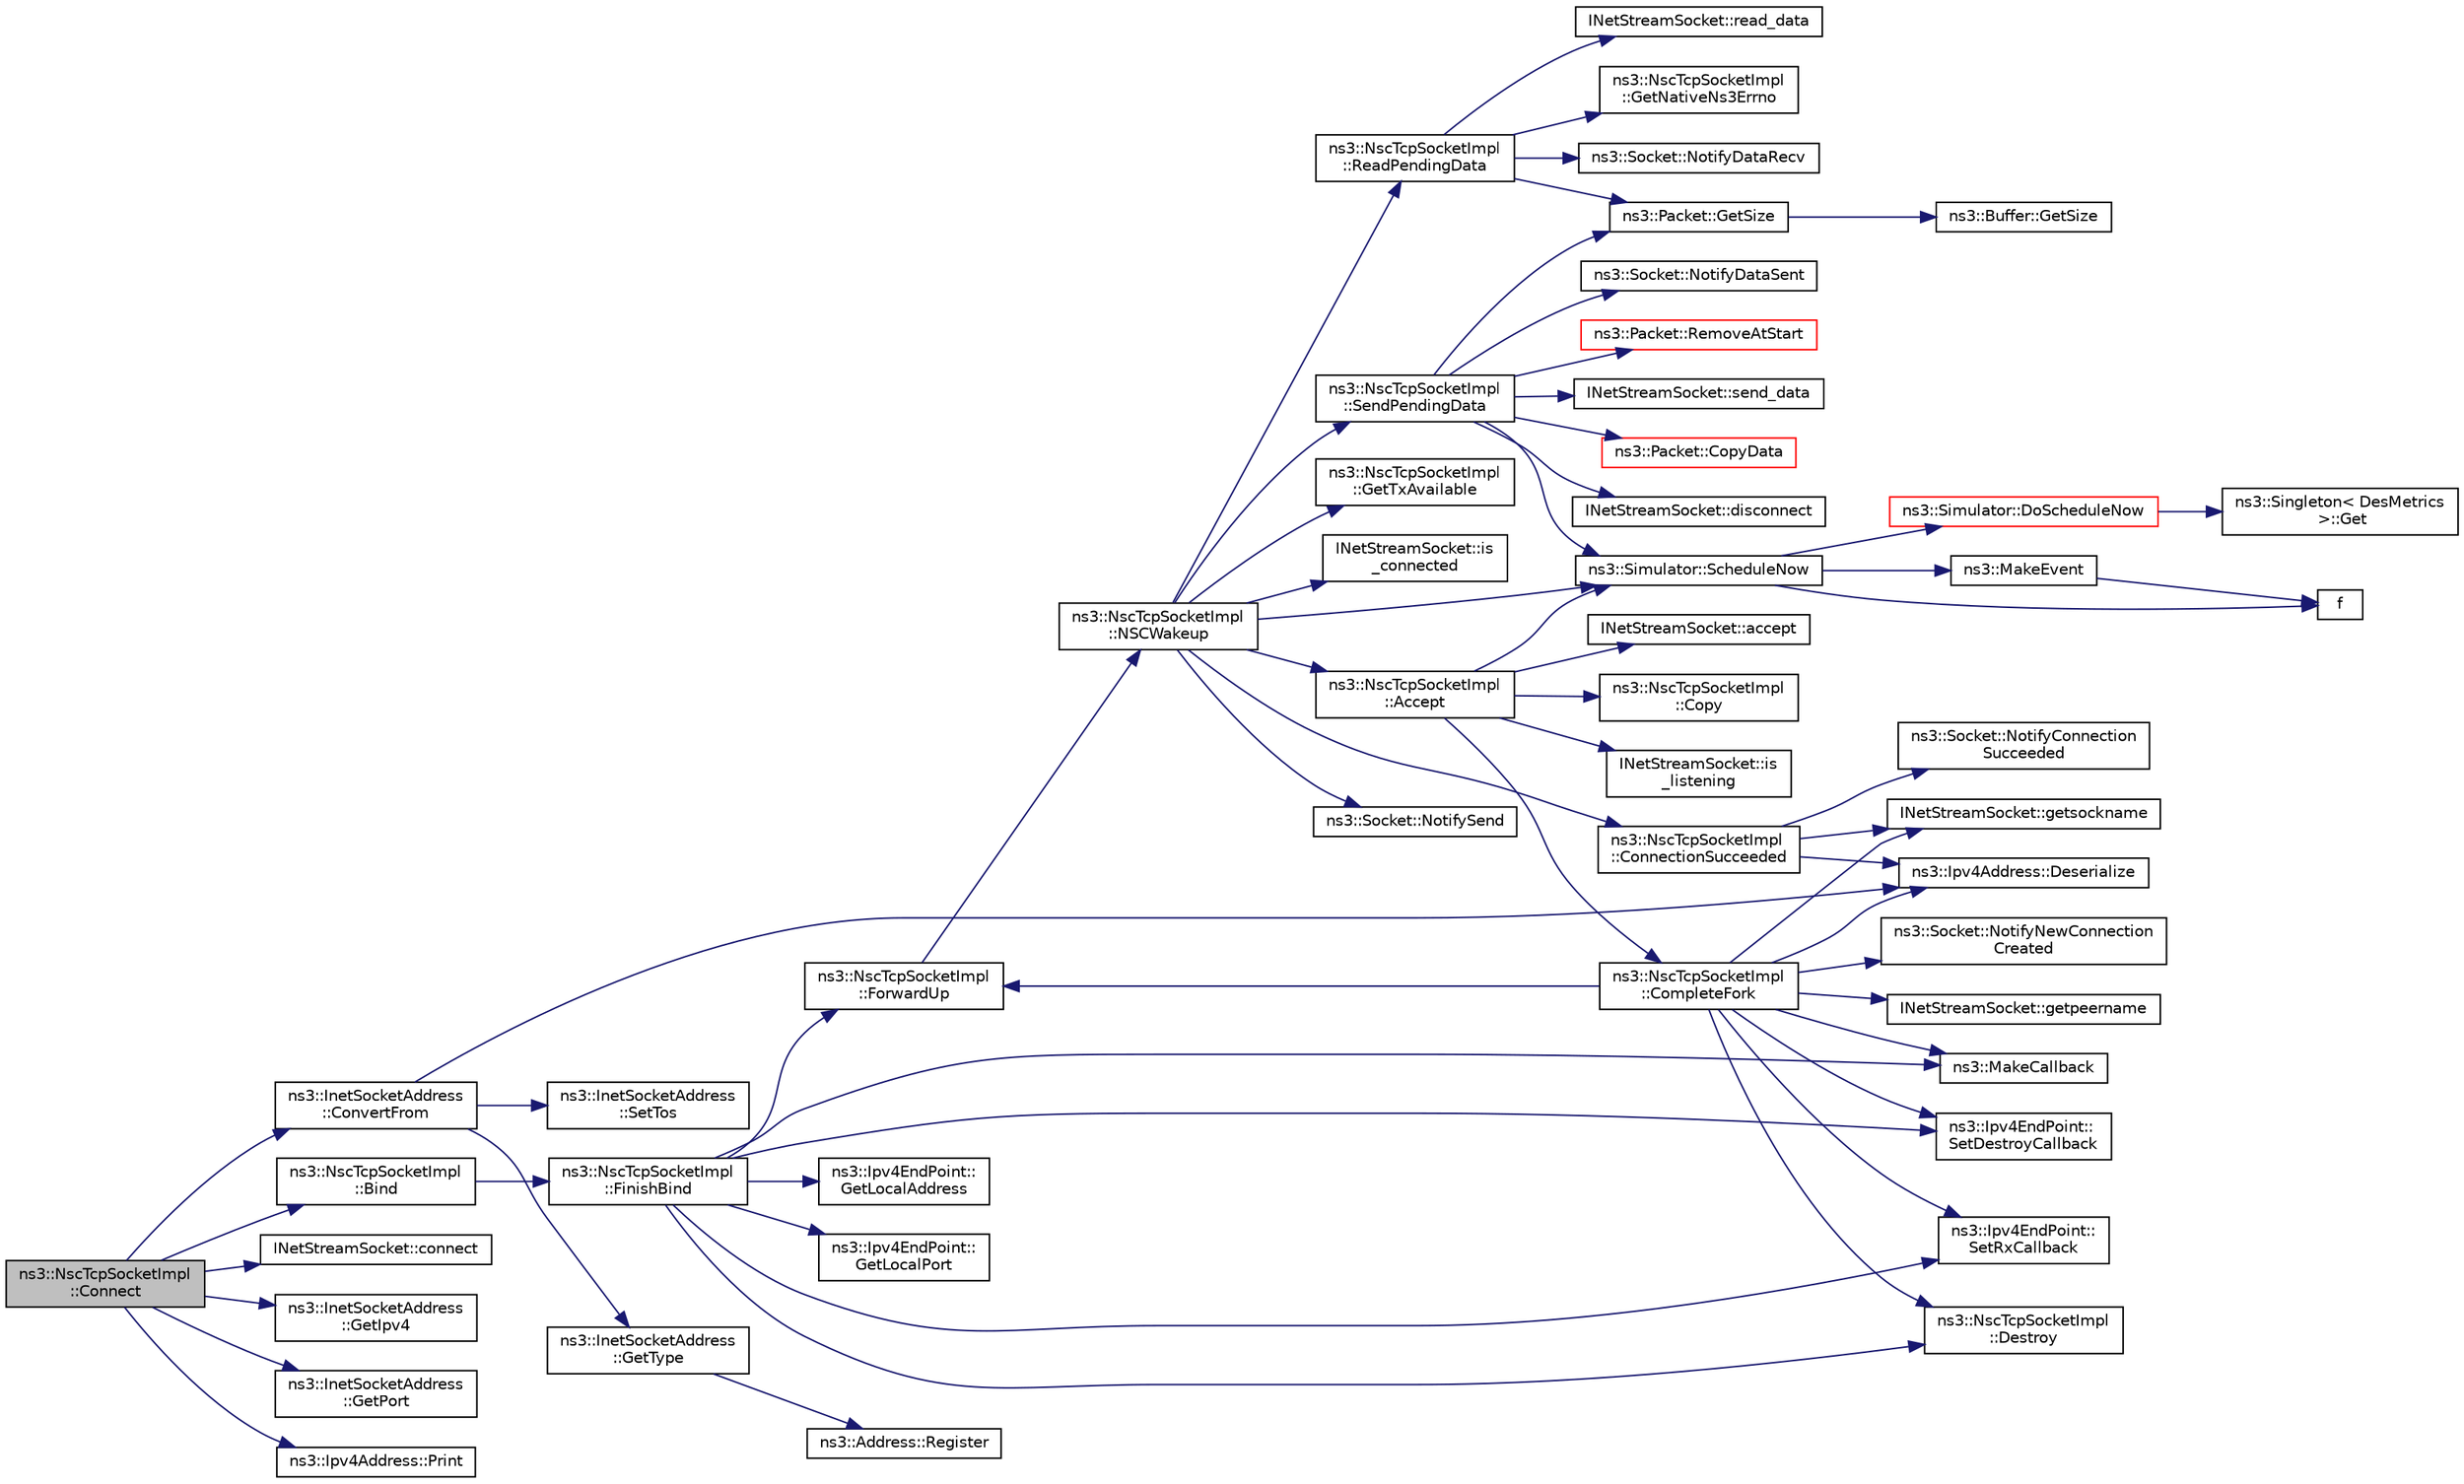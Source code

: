 digraph "ns3::NscTcpSocketImpl::Connect"
{
 // LATEX_PDF_SIZE
  edge [fontname="Helvetica",fontsize="10",labelfontname="Helvetica",labelfontsize="10"];
  node [fontname="Helvetica",fontsize="10",shape=record];
  rankdir="LR";
  Node1 [label="ns3::NscTcpSocketImpl\l::Connect",height=0.2,width=0.4,color="black", fillcolor="grey75", style="filled", fontcolor="black",tooltip="Initiate a connection to a remote host."];
  Node1 -> Node2 [color="midnightblue",fontsize="10",style="solid",fontname="Helvetica"];
  Node2 [label="ns3::NscTcpSocketImpl\l::Bind",height=0.2,width=0.4,color="black", fillcolor="white", style="filled",URL="$classns3_1_1_nsc_tcp_socket_impl.html#add7339ac92d543a676f9b718bbc80c37",tooltip="Allocate a local IPv4 endpoint for this socket."];
  Node2 -> Node3 [color="midnightblue",fontsize="10",style="solid",fontname="Helvetica"];
  Node3 [label="ns3::NscTcpSocketImpl\l::FinishBind",height=0.2,width=0.4,color="black", fillcolor="white", style="filled",URL="$classns3_1_1_nsc_tcp_socket_impl.html#af1e9f25dc27096602fff1b0f6924d9f7",tooltip="Finish the binding process."];
  Node3 -> Node4 [color="midnightblue",fontsize="10",style="solid",fontname="Helvetica"];
  Node4 [label="ns3::NscTcpSocketImpl\l::Destroy",height=0.2,width=0.4,color="black", fillcolor="white", style="filled",URL="$classns3_1_1_nsc_tcp_socket_impl.html#a36f5dcb0dce0300d367db5f0237f06b5",tooltip="Kill this socket by zeroing its attributes (IPv4)"];
  Node3 -> Node5 [color="midnightblue",fontsize="10",style="solid",fontname="Helvetica"];
  Node5 [label="ns3::NscTcpSocketImpl\l::ForwardUp",height=0.2,width=0.4,color="black", fillcolor="white", style="filled",URL="$classns3_1_1_nsc_tcp_socket_impl.html#a39838d4cdb10b8ff73d7afdbcdc96b8b",tooltip="Called by the L3 protocol when it received a packet to pass on to TCP."];
  Node5 -> Node6 [color="midnightblue",fontsize="10",style="solid",fontname="Helvetica"];
  Node6 [label="ns3::NscTcpSocketImpl\l::NSCWakeup",height=0.2,width=0.4,color="black", fillcolor="white", style="filled",URL="$classns3_1_1_nsc_tcp_socket_impl.html#aa5ec88a8104a8bae88dcb38cf32d5979",tooltip="Called by NscTcpSocketImpl::ForwardUp()"];
  Node6 -> Node7 [color="midnightblue",fontsize="10",style="solid",fontname="Helvetica"];
  Node7 [label="ns3::NscTcpSocketImpl\l::Accept",height=0.2,width=0.4,color="black", fillcolor="white", style="filled",URL="$classns3_1_1_nsc_tcp_socket_impl.html#a95aacc7321726467d1b0daaf6bbdd986",tooltip="Accept an incoming connection."];
  Node7 -> Node8 [color="midnightblue",fontsize="10",style="solid",fontname="Helvetica"];
  Node8 [label="INetStreamSocket::accept",height=0.2,width=0.4,color="black", fillcolor="white", style="filled",URL="$struct_i_net_stream_socket.html#af2bd0b33de3a8a30f539eda297786188",tooltip="Accept an incoming connection."];
  Node7 -> Node9 [color="midnightblue",fontsize="10",style="solid",fontname="Helvetica"];
  Node9 [label="ns3::NscTcpSocketImpl\l::CompleteFork",height=0.2,width=0.4,color="black", fillcolor="white", style="filled",URL="$classns3_1_1_nsc_tcp_socket_impl.html#a97c12e4b7625d21acce2bee3abfd87c4",tooltip="Complete the Fork operations (after a connection has been accepted)"];
  Node9 -> Node10 [color="midnightblue",fontsize="10",style="solid",fontname="Helvetica"];
  Node10 [label="ns3::Ipv4Address::Deserialize",height=0.2,width=0.4,color="black", fillcolor="white", style="filled",URL="$classns3_1_1_ipv4_address.html#ac6e205258d95465ce51c148e51590760",tooltip=" "];
  Node9 -> Node4 [color="midnightblue",fontsize="10",style="solid",fontname="Helvetica"];
  Node9 -> Node5 [color="midnightblue",fontsize="10",style="solid",fontname="Helvetica"];
  Node9 -> Node11 [color="midnightblue",fontsize="10",style="solid",fontname="Helvetica"];
  Node11 [label="INetStreamSocket::getpeername",height=0.2,width=0.4,color="black", fillcolor="white", style="filled",URL="$struct_i_net_stream_socket.html#aa24057febafbd91c96504e108ae7fabf",tooltip="Get the peer name."];
  Node9 -> Node12 [color="midnightblue",fontsize="10",style="solid",fontname="Helvetica"];
  Node12 [label="INetStreamSocket::getsockname",height=0.2,width=0.4,color="black", fillcolor="white", style="filled",URL="$struct_i_net_stream_socket.html#a3f72a54af5a17e8110e1e26b4d99f7a7",tooltip="Get the socket local name."];
  Node9 -> Node13 [color="midnightblue",fontsize="10",style="solid",fontname="Helvetica"];
  Node13 [label="ns3::MakeCallback",height=0.2,width=0.4,color="black", fillcolor="white", style="filled",URL="$namespacens3.html#af1dde3c04374147fca0cfe3b0766d664",tooltip="Build Callbacks for class method members which take varying numbers of arguments and potentially retu..."];
  Node9 -> Node14 [color="midnightblue",fontsize="10",style="solid",fontname="Helvetica"];
  Node14 [label="ns3::Socket::NotifyNewConnection\lCreated",height=0.2,width=0.4,color="black", fillcolor="white", style="filled",URL="$classns3_1_1_socket.html#a38c6f13f6c475afa2eadc1cf1a54a0e7",tooltip="Notify through the callback (if set) that a new connection has been created."];
  Node9 -> Node15 [color="midnightblue",fontsize="10",style="solid",fontname="Helvetica"];
  Node15 [label="ns3::Ipv4EndPoint::\lSetDestroyCallback",height=0.2,width=0.4,color="black", fillcolor="white", style="filled",URL="$classns3_1_1_ipv4_end_point.html#a19ec16d98c501d3684e6549d7296ea0a",tooltip="Set the default destroy callback."];
  Node9 -> Node16 [color="midnightblue",fontsize="10",style="solid",fontname="Helvetica"];
  Node16 [label="ns3::Ipv4EndPoint::\lSetRxCallback",height=0.2,width=0.4,color="black", fillcolor="white", style="filled",URL="$classns3_1_1_ipv4_end_point.html#abf5a10aadc249f2ce275cad9bb26322d",tooltip="Set the reception callback."];
  Node7 -> Node17 [color="midnightblue",fontsize="10",style="solid",fontname="Helvetica"];
  Node17 [label="ns3::NscTcpSocketImpl\l::Copy",height=0.2,width=0.4,color="black", fillcolor="white", style="filled",URL="$classns3_1_1_nsc_tcp_socket_impl.html#a4a6a5f3eef17264ef8529a46a8be72aa",tooltip="Copy self."];
  Node7 -> Node18 [color="midnightblue",fontsize="10",style="solid",fontname="Helvetica"];
  Node18 [label="INetStreamSocket::is\l_listening",height=0.2,width=0.4,color="black", fillcolor="white", style="filled",URL="$struct_i_net_stream_socket.html#a26fa9760ab071598a8b1b4da9e852b09",tooltip="Check the listening state."];
  Node7 -> Node19 [color="midnightblue",fontsize="10",style="solid",fontname="Helvetica"];
  Node19 [label="ns3::Simulator::ScheduleNow",height=0.2,width=0.4,color="black", fillcolor="white", style="filled",URL="$classns3_1_1_simulator.html#ab8a8b58feaa12f531175df5fd355c362",tooltip="Schedule an event to expire Now."];
  Node19 -> Node20 [color="midnightblue",fontsize="10",style="solid",fontname="Helvetica"];
  Node20 [label="ns3::Simulator::DoScheduleNow",height=0.2,width=0.4,color="red", fillcolor="white", style="filled",URL="$classns3_1_1_simulator.html#a9377ee62d67f7923318c4313a3b285f8",tooltip="Implementation of the various ScheduleNow methods."];
  Node20 -> Node21 [color="midnightblue",fontsize="10",style="solid",fontname="Helvetica"];
  Node21 [label="ns3::Singleton\< DesMetrics\l \>::Get",height=0.2,width=0.4,color="black", fillcolor="white", style="filled",URL="$classns3_1_1_singleton.html#a80a2cd3c25a27ea72add7a9f7a141ffa",tooltip="Get a pointer to the singleton instance."];
  Node19 -> Node80 [color="midnightblue",fontsize="10",style="solid",fontname="Helvetica"];
  Node80 [label="f",height=0.2,width=0.4,color="black", fillcolor="white", style="filled",URL="$80211b_8c.html#ae7ffc1a8f84fa47a0812b2f2b9627132",tooltip=" "];
  Node19 -> Node81 [color="midnightblue",fontsize="10",style="solid",fontname="Helvetica"];
  Node81 [label="ns3::MakeEvent",height=0.2,width=0.4,color="black", fillcolor="white", style="filled",URL="$group__makeeventfnptr.html#ga289a28a2497c18a9bd299e5e2014094b",tooltip="Make an EventImpl from a function pointer taking varying numbers of arguments."];
  Node81 -> Node80 [color="midnightblue",fontsize="10",style="solid",fontname="Helvetica"];
  Node6 -> Node82 [color="midnightblue",fontsize="10",style="solid",fontname="Helvetica"];
  Node82 [label="ns3::NscTcpSocketImpl\l::ConnectionSucceeded",height=0.2,width=0.4,color="black", fillcolor="white", style="filled",URL="$classns3_1_1_nsc_tcp_socket_impl.html#afaf5ba2a200f60f9cc8a31468ad04084",tooltip="Called when a connection is in Established state."];
  Node82 -> Node10 [color="midnightblue",fontsize="10",style="solid",fontname="Helvetica"];
  Node82 -> Node12 [color="midnightblue",fontsize="10",style="solid",fontname="Helvetica"];
  Node82 -> Node83 [color="midnightblue",fontsize="10",style="solid",fontname="Helvetica"];
  Node83 [label="ns3::Socket::NotifyConnection\lSucceeded",height=0.2,width=0.4,color="black", fillcolor="white", style="filled",URL="$classns3_1_1_socket.html#a2f55d195304131b356818bc74134c5a7",tooltip="Notify through the callback (if set) that the connection has been established."];
  Node6 -> Node84 [color="midnightblue",fontsize="10",style="solid",fontname="Helvetica"];
  Node84 [label="ns3::NscTcpSocketImpl\l::GetTxAvailable",height=0.2,width=0.4,color="black", fillcolor="white", style="filled",URL="$classns3_1_1_nsc_tcp_socket_impl.html#a5c95e1b6282dcae544e9b399c7692c91",tooltip="Returns the number of bytes which can be sent in a single call to Send."];
  Node6 -> Node85 [color="midnightblue",fontsize="10",style="solid",fontname="Helvetica"];
  Node85 [label="INetStreamSocket::is\l_connected",height=0.2,width=0.4,color="black", fillcolor="white", style="filled",URL="$struct_i_net_stream_socket.html#ae12c5b0dc6d534b3fe6f185a7dc72265",tooltip="Check the connection state."];
  Node6 -> Node86 [color="midnightblue",fontsize="10",style="solid",fontname="Helvetica"];
  Node86 [label="ns3::Socket::NotifySend",height=0.2,width=0.4,color="black", fillcolor="white", style="filled",URL="$classns3_1_1_socket.html#a34cd5de5b9feeadd6ba8973b954c3d5f",tooltip="Notify through the callback (if set) that some data have been sent."];
  Node6 -> Node87 [color="midnightblue",fontsize="10",style="solid",fontname="Helvetica"];
  Node87 [label="ns3::NscTcpSocketImpl\l::ReadPendingData",height=0.2,width=0.4,color="black", fillcolor="white", style="filled",URL="$classns3_1_1_nsc_tcp_socket_impl.html#abbbd25a777c31f3df78461d299e13886",tooltip="Read all the pending data."];
  Node87 -> Node88 [color="midnightblue",fontsize="10",style="solid",fontname="Helvetica"];
  Node88 [label="ns3::NscTcpSocketImpl\l::GetNativeNs3Errno",height=0.2,width=0.4,color="black", fillcolor="white", style="filled",URL="$classns3_1_1_nsc_tcp_socket_impl.html#a8dc78fe0259d1b255d40075a4dab0ec5",tooltip="Translate between a NSC error and a ns-3 error code."];
  Node87 -> Node89 [color="midnightblue",fontsize="10",style="solid",fontname="Helvetica"];
  Node89 [label="ns3::Packet::GetSize",height=0.2,width=0.4,color="black", fillcolor="white", style="filled",URL="$classns3_1_1_packet.html#afff7cb1ff518ee6dc0d424e10a5ad6ec",tooltip="Returns the the size in bytes of the packet (including the zero-filled initial payload)."];
  Node89 -> Node90 [color="midnightblue",fontsize="10",style="solid",fontname="Helvetica"];
  Node90 [label="ns3::Buffer::GetSize",height=0.2,width=0.4,color="black", fillcolor="white", style="filled",URL="$classns3_1_1_buffer.html#a60c9172d2b102f8856c81b2126c8b209",tooltip=" "];
  Node87 -> Node91 [color="midnightblue",fontsize="10",style="solid",fontname="Helvetica"];
  Node91 [label="ns3::Socket::NotifyDataRecv",height=0.2,width=0.4,color="black", fillcolor="white", style="filled",URL="$classns3_1_1_socket.html#a91fa3046bbd0a7644381f1d2481bdfef",tooltip="Notify through the callback (if set) that some data have been received."];
  Node87 -> Node92 [color="midnightblue",fontsize="10",style="solid",fontname="Helvetica"];
  Node92 [label="INetStreamSocket::read_data",height=0.2,width=0.4,color="black", fillcolor="white", style="filled",URL="$struct_i_net_stream_socket.html#af040d53ef58b3b690e8930b7f71ec845",tooltip="Read some data."];
  Node6 -> Node19 [color="midnightblue",fontsize="10",style="solid",fontname="Helvetica"];
  Node6 -> Node93 [color="midnightblue",fontsize="10",style="solid",fontname="Helvetica"];
  Node93 [label="ns3::NscTcpSocketImpl\l::SendPendingData",height=0.2,width=0.4,color="black", fillcolor="white", style="filled",URL="$classns3_1_1_nsc_tcp_socket_impl.html#a3c1fd801a0fcfdb7ff7ec9e8ffaacae1",tooltip="Send all the pending data."];
  Node93 -> Node94 [color="midnightblue",fontsize="10",style="solid",fontname="Helvetica"];
  Node94 [label="ns3::Packet::CopyData",height=0.2,width=0.4,color="red", fillcolor="white", style="filled",URL="$classns3_1_1_packet.html#a5bafd70ccf970b10524e2d61afd39dc1",tooltip="Copy the packet contents to a byte buffer."];
  Node93 -> Node96 [color="midnightblue",fontsize="10",style="solid",fontname="Helvetica"];
  Node96 [label="INetStreamSocket::disconnect",height=0.2,width=0.4,color="black", fillcolor="white", style="filled",URL="$struct_i_net_stream_socket.html#a902ff1a4caaab6e819e4bfae667a2108",tooltip="Disconnect from a remote peer."];
  Node93 -> Node89 [color="midnightblue",fontsize="10",style="solid",fontname="Helvetica"];
  Node93 -> Node97 [color="midnightblue",fontsize="10",style="solid",fontname="Helvetica"];
  Node97 [label="ns3::Socket::NotifyDataSent",height=0.2,width=0.4,color="black", fillcolor="white", style="filled",URL="$classns3_1_1_socket.html#ae478fc503f7041a1da5e9db361f1ae20",tooltip="Notify through the callback (if set) that some data have been sent."];
  Node93 -> Node98 [color="midnightblue",fontsize="10",style="solid",fontname="Helvetica"];
  Node98 [label="ns3::Packet::RemoveAtStart",height=0.2,width=0.4,color="red", fillcolor="white", style="filled",URL="$classns3_1_1_packet.html#a78aa207e7921dd2f9f7e0d0b7a1c730a",tooltip="Remove size bytes from the start of the current packet."];
  Node93 -> Node19 [color="midnightblue",fontsize="10",style="solid",fontname="Helvetica"];
  Node93 -> Node123 [color="midnightblue",fontsize="10",style="solid",fontname="Helvetica"];
  Node123 [label="INetStreamSocket::send_data",height=0.2,width=0.4,color="black", fillcolor="white", style="filled",URL="$struct_i_net_stream_socket.html#a112d5229b9dedebe7099fd4458ab28e4",tooltip="Send some data."];
  Node3 -> Node124 [color="midnightblue",fontsize="10",style="solid",fontname="Helvetica"];
  Node124 [label="ns3::Ipv4EndPoint::\lGetLocalAddress",height=0.2,width=0.4,color="black", fillcolor="white", style="filled",URL="$classns3_1_1_ipv4_end_point.html#ae08283e26ace5880c3172ea5d803b6f8",tooltip="Get the local address."];
  Node3 -> Node125 [color="midnightblue",fontsize="10",style="solid",fontname="Helvetica"];
  Node125 [label="ns3::Ipv4EndPoint::\lGetLocalPort",height=0.2,width=0.4,color="black", fillcolor="white", style="filled",URL="$classns3_1_1_ipv4_end_point.html#aab137f64770abf94f0b8a81217a0b106",tooltip="Get the local port."];
  Node3 -> Node13 [color="midnightblue",fontsize="10",style="solid",fontname="Helvetica"];
  Node3 -> Node15 [color="midnightblue",fontsize="10",style="solid",fontname="Helvetica"];
  Node3 -> Node16 [color="midnightblue",fontsize="10",style="solid",fontname="Helvetica"];
  Node1 -> Node126 [color="midnightblue",fontsize="10",style="solid",fontname="Helvetica"];
  Node126 [label="INetStreamSocket::connect",height=0.2,width=0.4,color="black", fillcolor="white", style="filled",URL="$struct_i_net_stream_socket.html#a9efb75e90465e3b182b21fb3ab856415",tooltip="Connect to a remote peer."];
  Node1 -> Node127 [color="midnightblue",fontsize="10",style="solid",fontname="Helvetica"];
  Node127 [label="ns3::InetSocketAddress\l::ConvertFrom",height=0.2,width=0.4,color="black", fillcolor="white", style="filled",URL="$classns3_1_1_inet_socket_address.html#ade776b1109e7b9a7be0b22ced49931e3",tooltip="Returns an InetSocketAddress which corresponds to the input Address."];
  Node127 -> Node10 [color="midnightblue",fontsize="10",style="solid",fontname="Helvetica"];
  Node127 -> Node128 [color="midnightblue",fontsize="10",style="solid",fontname="Helvetica"];
  Node128 [label="ns3::InetSocketAddress\l::GetType",height=0.2,width=0.4,color="black", fillcolor="white", style="filled",URL="$classns3_1_1_inet_socket_address.html#ae194de8f5f1884e3b755179891d20bba",tooltip="Get the underlying address type (automatically assigned)."];
  Node128 -> Node129 [color="midnightblue",fontsize="10",style="solid",fontname="Helvetica"];
  Node129 [label="ns3::Address::Register",height=0.2,width=0.4,color="black", fillcolor="white", style="filled",URL="$classns3_1_1_address.html#a75d239c79bb3c39d64a8db4f2d3d9b20",tooltip="Allocate a new type id for a new type of address."];
  Node127 -> Node130 [color="midnightblue",fontsize="10",style="solid",fontname="Helvetica"];
  Node130 [label="ns3::InetSocketAddress\l::SetTos",height=0.2,width=0.4,color="black", fillcolor="white", style="filled",URL="$classns3_1_1_inet_socket_address.html#a574001030dfb21d2963b2b4da081889d",tooltip=" "];
  Node1 -> Node131 [color="midnightblue",fontsize="10",style="solid",fontname="Helvetica"];
  Node131 [label="ns3::InetSocketAddress\l::GetIpv4",height=0.2,width=0.4,color="black", fillcolor="white", style="filled",URL="$classns3_1_1_inet_socket_address.html#a84e0f56d0747abd33413b3ce4a3c725d",tooltip=" "];
  Node1 -> Node132 [color="midnightblue",fontsize="10",style="solid",fontname="Helvetica"];
  Node132 [label="ns3::InetSocketAddress\l::GetPort",height=0.2,width=0.4,color="black", fillcolor="white", style="filled",URL="$classns3_1_1_inet_socket_address.html#a4516487243122789216c5e92ef89c11e",tooltip=" "];
  Node1 -> Node133 [color="midnightblue",fontsize="10",style="solid",fontname="Helvetica"];
  Node133 [label="ns3::Ipv4Address::Print",height=0.2,width=0.4,color="black", fillcolor="white", style="filled",URL="$classns3_1_1_ipv4_address.html#a00a593a0fb42bc10ce3a1fc828f4aecc",tooltip="Print this address to the given output stream."];
}
